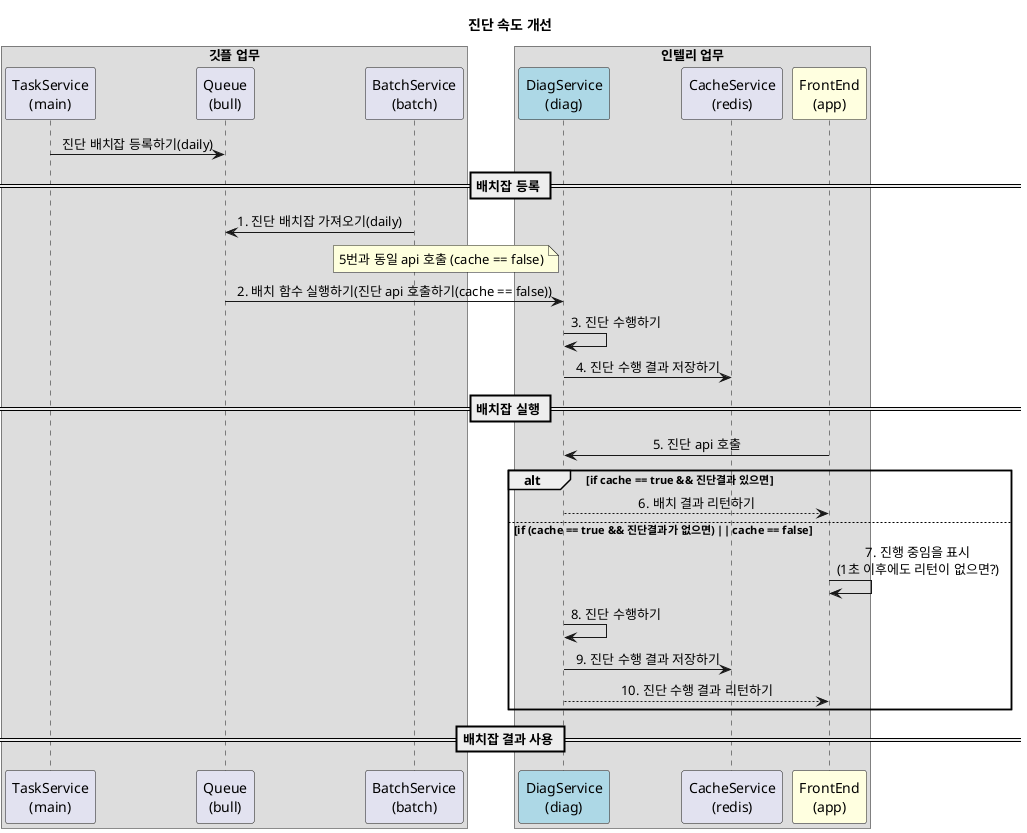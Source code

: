 @startuml private mydata oauth

title 진단 속도 개선
skinparam sequenceMessageAlign center

box "깃플 업무"
participant "TaskService\n(main)" as task
participant "Queue\n(bull)" as queue
participant "BatchService\n(batch)" as batch
end box

box "인텔리 업무"
participant "DiagService\n(diag)" as diag #LightBlue
participant "CacheService\n(redis)" as cache
participant "FrontEnd\n(app)" as front #LightYellow
end box

task -> queue: 진단 배치잡 등록하기(daily)
== 배치잡 등록 ==

batch -> queue: 1. 진단 배치잡 가져오기(daily)
note left of diag: 5번과 동일 api 호출 (cache == false)
queue -> diag: 2. 배치 함수 실행하기(진단 api 호출하기(cache == false))
diag -> diag: 3. 진단 수행하기
diag -> cache: 4. 진단 수행 결과 저장하기
== 배치잡 실행 ==

front -> diag: 5. 진단 api 호출
alt if cache == true && 진단결과 있으면
  diag --> front: 6. 배치 결과 리턴하기
else if (cache == true && 진단결과가 없으면) || cache == false
  front -> front: 7. 진행 중임을 표시\n(1초 이후에도 리턴이 없으면?)
  diag -> diag: 8. 진단 수행하기
  diag -> cache: 9. 진단 수행 결과 저장하기
  diag --> front: 10. 진단 수행 결과 리턴하기
end
== 배치잡 결과 사용 ==

@enduml